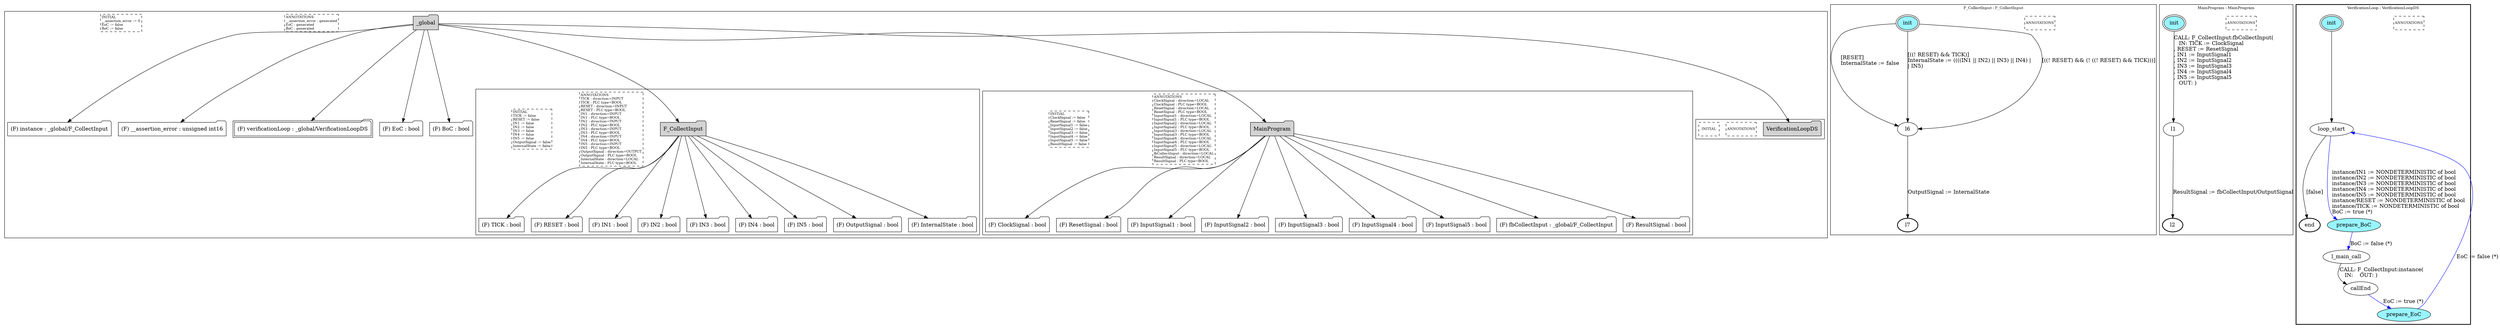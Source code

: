 digraph G {
	subgraph cluster__global1886938557 {
		node [shape="folder", style="filled"];
		//label="_global";
		_global1886938557 [label="_global"];
		_global1886938557 -> instance1367900185;
		instance1367900185 [label = "(F) instance : _global/F_CollectInput", fillcolor="white" ];
		_global1886938557 -> __assertion_error154923232;
		__assertion_error154923232 [label = "(F) __assertion_error : unsigned int16", fillcolor="white" ];
		_global1886938557 -> verificationLoop238590461;
		verificationLoop238590461 [label = "(F) verificationLoop : _global/VerificationLoopDS", fillcolor="white" , peripheries=2];
		_global1886938557 -> EoC99253188;
		EoC99253188 [label = "(F) EoC : bool", fillcolor="white" ];
		_global1886938557 -> BoC1816978819;
		BoC1816978819 [label = "(F) BoC : bool", fillcolor="white" ];
		_global1886938557 -> F_CollectInput838301585;
		subgraph cluster_F_CollectInput838301585 {
			node [shape="folder", style="filled"];
			//label="F_CollectInput";
			F_CollectInput838301585 [label="F_CollectInput"];
			F_CollectInput838301585 -> TICK683573228;
			TICK683573228 [label = "(F) TICK : bool", fillcolor="white" ];
			F_CollectInput838301585 -> RESET1739986996;
			RESET1739986996 [label = "(F) RESET : bool", fillcolor="white" ];
			F_CollectInput838301585 -> IN11357663228;
			IN11357663228 [label = "(F) IN1 : bool", fillcolor="white" ];
			F_CollectInput838301585 -> IN2677007331;
			IN2677007331 [label = "(F) IN2 : bool", fillcolor="white" ];
			F_CollectInput838301585 -> IN3123045427;
			IN3123045427 [label = "(F) IN3 : bool", fillcolor="white" ];
			F_CollectInput838301585 -> IN4940905579;
			IN4940905579 [label = "(F) IN4 : bool", fillcolor="white" ];
			F_CollectInput838301585 -> IN51401564942;
			IN51401564942 [label = "(F) IN5 : bool", fillcolor="white" ];
			F_CollectInput838301585 -> OutputSignal1824819735;
			OutputSignal1824819735 [label = "(F) OutputSignal : bool", fillcolor="white" ];
			F_CollectInput838301585 -> InternalState870563118;
			InternalState870563118 [label = "(F) InternalState : bool", fillcolor="white" ];
			
			annotations_pseudonode_F_CollectInput838301585 [
				label="ANNOTATIONS\lTICK : direction=INPUT\lTICK : PLC type=BOOL\lRESET : direction=INPUT\lRESET : PLC type=BOOL\lIN1 : direction=INPUT\lIN1 : PLC type=BOOL\lIN2 : direction=INPUT\lIN2 : PLC type=BOOL\lIN3 : direction=INPUT\lIN3 : PLC type=BOOL\lIN4 : direction=INPUT\lIN4 : PLC type=BOOL\lIN5 : direction=INPUT\lIN5 : PLC type=BOOL\lOutputSignal : direction=OUTPUT\lOutputSignal : PLC type=BOOL\lInternalState : direction=LOCAL\lInternalState : PLC type=BOOL\l",
				fontsize=9, margin="0.04,0.04", fillcolor="white", shape="rectangle", style="dashed"];
			initamt_pseudonode_F_CollectInput838301585 [
				label="INITIAL\lTICK := false\lRESET := false\lIN1 := false\lIN2 := false\lIN3 := false\lIN4 := false\lIN5 := false\lOutputSignal := false\lInternalState := false\l",
				fontsize=9, margin="0.04,0.04", fillcolor="lightyellow", shape="rectangle", style="dashed"];
		}
		_global1886938557 -> MainProgram1042863993;
		subgraph cluster_MainProgram1042863993 {
			node [shape="folder", style="filled"];
			//label="MainProgram";
			MainProgram1042863993 [label="MainProgram"];
			MainProgram1042863993 -> ClockSignal334761329;
			ClockSignal334761329 [label = "(F) ClockSignal : bool", fillcolor="white" ];
			MainProgram1042863993 -> ResetSignal39476366;
			ResetSignal39476366 [label = "(F) ResetSignal : bool", fillcolor="white" ];
			MainProgram1042863993 -> InputSignal11999784536;
			InputSignal11999784536 [label = "(F) InputSignal1 : bool", fillcolor="white" ];
			MainProgram1042863993 -> InputSignal2936000680;
			InputSignal2936000680 [label = "(F) InputSignal2 : bool", fillcolor="white" ];
			MainProgram1042863993 -> InputSignal31473128600;
			InputSignal31473128600 [label = "(F) InputSignal3 : bool", fillcolor="white" ];
			MainProgram1042863993 -> InputSignal41393710872;
			InputSignal41393710872 [label = "(F) InputSignal4 : bool", fillcolor="white" ];
			MainProgram1042863993 -> InputSignal5378797968;
			InputSignal5378797968 [label = "(F) InputSignal5 : bool", fillcolor="white" ];
			MainProgram1042863993 -> fbCollectInput1320791629;
			fbCollectInput1320791629 [label = "(F) fbCollectInput : _global/F_CollectInput", fillcolor="white" ];
			MainProgram1042863993 -> ResultSignal1223820621;
			ResultSignal1223820621 [label = "(F) ResultSignal : bool", fillcolor="white" ];
			
			annotations_pseudonode_MainProgram1042863993 [
				label="ANNOTATIONS\lClockSignal : direction=LOCAL\lClockSignal : PLC type=BOOL\lResetSignal : direction=LOCAL\lResetSignal : PLC type=BOOL\lInputSignal1 : direction=LOCAL\lInputSignal1 : PLC type=BOOL\lInputSignal2 : direction=LOCAL\lInputSignal2 : PLC type=BOOL\lInputSignal3 : direction=LOCAL\lInputSignal3 : PLC type=BOOL\lInputSignal4 : direction=LOCAL\lInputSignal4 : PLC type=BOOL\lInputSignal5 : direction=LOCAL\lInputSignal5 : PLC type=BOOL\lfbCollectInput : direction=LOCAL\lResultSignal : direction=LOCAL\lResultSignal : PLC type=BOOL\l",
				fontsize=9, margin="0.04,0.04", fillcolor="white", shape="rectangle", style="dashed"];
			initamt_pseudonode_MainProgram1042863993 [
				label="INITIAL\lClockSignal := false\lResetSignal := false\lInputSignal1 := false\lInputSignal2 := false\lInputSignal3 := false\lInputSignal4 := false\lInputSignal5 := false\lResultSignal := false\l",
				fontsize=9, margin="0.04,0.04", fillcolor="lightyellow", shape="rectangle", style="dashed"];
		}
		_global1886938557 -> VerificationLoopDS1990828041;
		subgraph cluster_VerificationLoopDS1990828041 {
			node [shape="folder", style="filled"];
			//label="VerificationLoopDS";
			VerificationLoopDS1990828041 [label="VerificationLoopDS"];
			
			annotations_pseudonode_VerificationLoopDS1990828041 [
				label="ANNOTATIONS",
				fontsize=9, margin="0.04,0.04", fillcolor="white", shape="rectangle", style="dashed"];
			initamt_pseudonode_VerificationLoopDS1990828041 [
				label="INITIAL",
				fontsize=9, margin="0.04,0.04", fillcolor="lightyellow", shape="rectangle", style="dashed"];
		}
		
		annotations_pseudonode__global1886938557 [
			label="ANNOTATIONS\l__assertion_error : generated\lEoC : generated\lBoC : generated\l",
			fontsize=9, margin="0.04,0.04", fillcolor="white", shape="rectangle", style="dashed"];
		initamt_pseudonode__global1886938557 [
			label="INITIAL\l__assertion_error := 0\lEoC := false\lBoC := false\l",
			fontsize=9, margin="0.04,0.04", fillcolor="lightyellow", shape="rectangle", style="dashed"];
	}
	subgraph clusterF_CollectInput {
		node [style="filled"];
		color="black";
		fontsize=10;
		ranksep=0.4;
		
		label="F_CollectInput : F_CollectInput";
		
		annotations_pseudonode_F_CollectInput [
			label="ANNOTATIONS",
			fontsize=9, margin="0.04,0.04", fillcolor="white", shape="rectangle", style="dashed"];
		
		init_F_CollectInput [label="init", color="black", fillcolor="cadetblue1", peripheries=2, shape="ellipse"];
		l6_F_CollectInput [label="l6", color="black", fillcolor="white", shape="ellipse"];
		l7_F_CollectInput [label="l7", color="black", fillcolor="white", style=bold, shape="ellipse"];
		init_F_CollectInput -> l6_F_CollectInput [color="black", label="[RESET]\lInternalState := false\l"];
		init_F_CollectInput -> l6_F_CollectInput [color="black", label="[((! RESET) && TICK)]\lInternalState := ((((IN1 || IN2) || IN3) || IN4) |\l| IN5)\l"];
		init_F_CollectInput -> l6_F_CollectInput [color="black", label="[((! RESET) && (! ((! RESET) && TICK)))]"];
		l6_F_CollectInput -> l7_F_CollectInput [color="black", label="OutputSignal := InternalState"];
	}
	subgraph clusterMainProgram {
		node [style="filled"];
		color="black";
		fontsize=10;
		ranksep=0.4;
		
		label="MainProgram : MainProgram";
		
		annotations_pseudonode_MainProgram [
			label="ANNOTATIONS",
			fontsize=9, margin="0.04,0.04", fillcolor="white", shape="rectangle", style="dashed"];
		
		init_MainProgram [label="init", color="black", fillcolor="cadetblue1", peripheries=2, shape="ellipse"];
		l1_MainProgram [label="l1", color="black", fillcolor="white", shape="ellipse"];
		l2_MainProgram [label="l2", color="black", fillcolor="white", style=bold, shape="ellipse"];
		init_MainProgram -> l1_MainProgram [color="black", label="CALL: F_CollectInput:fbCollectInput(\l   IN: TICK := ClockSignal\l, RESET := ResetSignal\l, IN1 := InputSignal1\l, IN2 := InputSignal2\l, IN3 := InputSignal3\l, IN4 := InputSignal4\l, IN5 := InputSignal5\l   OUT: )\l"];
		l1_MainProgram -> l2_MainProgram [color="black", label="ResultSignal := fbCollectInput/OutputSignal"];
	}
	subgraph clusterVerificationLoop {
		node [style="filled"];
		style=bold;
		color="black";
		fontsize=10;
		ranksep=0.4;
		
		label="VerificationLoop : VerificationLoopDS";
		
		annotations_pseudonode_VerificationLoop [
			label="ANNOTATIONS",
			fontsize=9, margin="0.04,0.04", fillcolor="white", shape="rectangle", style="dashed"];
		
		init_VerificationLoop [label="init", color="black", fillcolor="cadetblue1", peripheries=2, shape="ellipse"];
		end_VerificationLoop [label="end", color="black", fillcolor="cadetblue1", style=bold, shape="ellipse"];
		loop_start_VerificationLoop [label="loop_start", color="black", fillcolor="white", shape="ellipse"];
		prepare_BoC_VerificationLoop [label="prepare_BoC", color="black", fillcolor="cadetblue1", shape="ellipse"];
		l_main_call_VerificationLoop [label="l_main_call", color="black", fillcolor="white", shape="ellipse"];
		callEnd_VerificationLoop [label="callEnd", color="black", fillcolor="white", shape="ellipse"];
		prepare_EoC_VerificationLoop [label="prepare_EoC", color="black", fillcolor="cadetblue1", shape="ellipse"];
		init_VerificationLoop -> loop_start_VerificationLoop [color="black", label=""];
		loop_start_VerificationLoop -> prepare_BoC_VerificationLoop [color="blue", label="instance/IN1 := NONDETERMINISTIC of bool\linstance/IN2 := NONDETERMINISTIC of bool\linstance/IN3 := NONDETERMINISTIC of bool\linstance/IN4 := NONDETERMINISTIC of bool\linstance/IN5 := NONDETERMINISTIC of bool\linstance/RESET := NONDETERMINISTIC of bool\linstance/TICK := NONDETERMINISTIC of bool\lBoC := true (*)\l"];
		prepare_BoC_VerificationLoop -> l_main_call_VerificationLoop [color="blue", label="BoC := false (*)"];
		l_main_call_VerificationLoop -> callEnd_VerificationLoop [color="black", label="CALL: F_CollectInput:instance(\l   IN:    OUT: )\l"];
		callEnd_VerificationLoop -> prepare_EoC_VerificationLoop [color="blue", label="EoC := true (*)"];
		prepare_EoC_VerificationLoop -> loop_start_VerificationLoop [color="blue", label="EoC := false (*)"];
		loop_start_VerificationLoop -> end_VerificationLoop [color="black", label="[false]"];
	}
}

